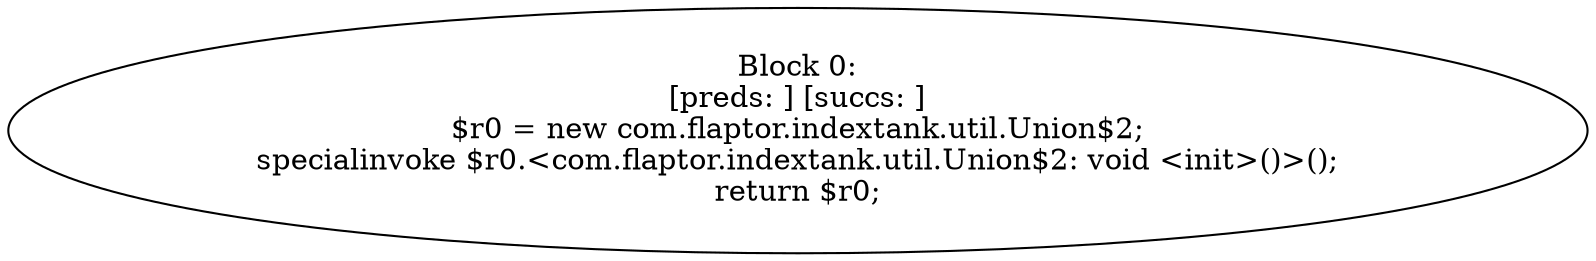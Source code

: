 digraph "unitGraph" {
    "Block 0:
[preds: ] [succs: ]
$r0 = new com.flaptor.indextank.util.Union$2;
specialinvoke $r0.<com.flaptor.indextank.util.Union$2: void <init>()>();
return $r0;
"
}
